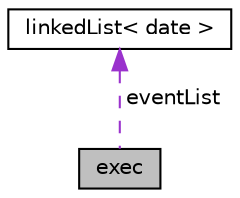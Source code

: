 digraph "exec"
{
  edge [fontname="Helvetica",fontsize="10",labelfontname="Helvetica",labelfontsize="10"];
  node [fontname="Helvetica",fontsize="10",shape=record];
  Node1 [label="exec",height=0.2,width=0.4,color="black", fillcolor="grey75", style="filled", fontcolor="black"];
  Node2 -> Node1 [dir="back",color="darkorchid3",fontsize="10",style="dashed",label=" eventList" ,fontname="Helvetica"];
  Node2 [label="linkedList\< date \>",height=0.2,width=0.4,color="black", fillcolor="white", style="filled",URL="$classlinkedList.html"];
}
